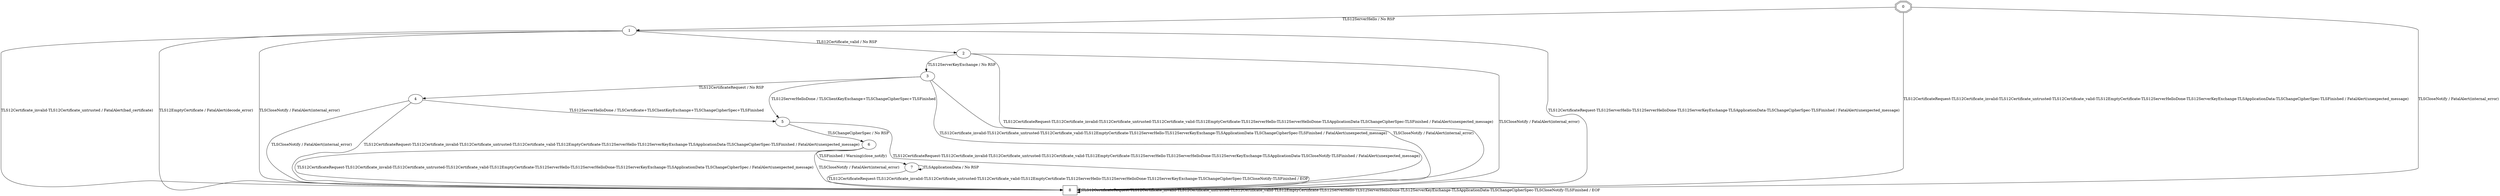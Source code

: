 digraph {
"0" [shape=doubleoctagon label=0];
"1" [shape=ellipse label=1];
"2" [shape=ellipse label=2];
"3" [shape=ellipse label=3];
"4" [shape=ellipse label=4];
"5" [shape=ellipse label=5];
"6" [shape=ellipse label=6];
"7" [shape=ellipse label=7];
"8" [shape=rectangle label=8];
"0" -> "8" [label="TLS12CertificateRequest-TLS12Certificate_invalid-TLS12Certificate_untrusted-TLS12Certificate_valid-TLS12EmptyCertificate-TLS12ServerHelloDone-TLS12ServerKeyExchange-TLSApplicationData-TLSChangeCipherSpec-TLSFinished / FatalAlert(unexpected_message)"];
"0" -> "1" [label="TLS12ServerHello / No RSP"];
"0" -> "8" [label="TLSCloseNotify / FatalAlert(internal_error)"];
"1" -> "8" [label="TLS12CertificateRequest-TLS12ServerHello-TLS12ServerHelloDone-TLS12ServerKeyExchange-TLSApplicationData-TLSChangeCipherSpec-TLSFinished / FatalAlert(unexpected_message)"];
"1" -> "8" [label="TLS12Certificate_invalid-TLS12Certificate_untrusted / FatalAlert(bad_certificate)"];
"1" -> "2" [label="TLS12Certificate_valid / No RSP"];
"1" -> "8" [label="TLS12EmptyCertificate / FatalAlert(decode_error)"];
"1" -> "8" [label="TLSCloseNotify / FatalAlert(internal_error)"];
"2" -> "8" [label="TLS12CertificateRequest-TLS12Certificate_invalid-TLS12Certificate_untrusted-TLS12Certificate_valid-TLS12EmptyCertificate-TLS12ServerHello-TLS12ServerHelloDone-TLSApplicationData-TLSChangeCipherSpec-TLSFinished / FatalAlert(unexpected_message)"];
"2" -> "3" [label="TLS12ServerKeyExchange / No RSP"];
"2" -> "8" [label="TLSCloseNotify / FatalAlert(internal_error)"];
"3" -> "4" [label="TLS12CertificateRequest / No RSP"];
"3" -> "8" [label="TLS12Certificate_invalid-TLS12Certificate_untrusted-TLS12Certificate_valid-TLS12EmptyCertificate-TLS12ServerHello-TLS12ServerKeyExchange-TLSApplicationData-TLSChangeCipherSpec-TLSFinished / FatalAlert(unexpected_message)"];
"3" -> "5" [label="TLS12ServerHelloDone / TLSClientKeyExchange+TLSChangeCipherSpec+TLSFinished"];
"3" -> "8" [label="TLSCloseNotify / FatalAlert(internal_error)"];
"4" -> "8" [label="TLS12CertificateRequest-TLS12Certificate_invalid-TLS12Certificate_untrusted-TLS12Certificate_valid-TLS12EmptyCertificate-TLS12ServerHello-TLS12ServerKeyExchange-TLSApplicationData-TLSChangeCipherSpec-TLSFinished / FatalAlert(unexpected_message)"];
"4" -> "5" [label="TLS12ServerHelloDone / TLSCertificate+TLSClientKeyExchange+TLSChangeCipherSpec+TLSFinished"];
"4" -> "8" [label="TLSCloseNotify / FatalAlert(internal_error)"];
"5" -> "8" [label="TLS12CertificateRequest-TLS12Certificate_invalid-TLS12Certificate_untrusted-TLS12Certificate_valid-TLS12EmptyCertificate-TLS12ServerHello-TLS12ServerHelloDone-TLS12ServerKeyExchange-TLSApplicationData-TLSCloseNotify-TLSFinished / FatalAlert(unexpected_message)"];
"5" -> "6" [label="TLSChangeCipherSpec / No RSP"];
"6" -> "8" [label="TLS12CertificateRequest-TLS12Certificate_invalid-TLS12Certificate_untrusted-TLS12Certificate_valid-TLS12EmptyCertificate-TLS12ServerHello-TLS12ServerHelloDone-TLS12ServerKeyExchange-TLSApplicationData-TLSChangeCipherSpec / FatalAlert(unexpected_message)"];
"6" -> "8" [label="TLSCloseNotify / FatalAlert(internal_error)"];
"6" -> "7" [label="TLSFinished / Warning(close_notify)"];
"7" -> "8" [label="TLS12CertificateRequest-TLS12Certificate_invalid-TLS12Certificate_untrusted-TLS12Certificate_valid-TLS12EmptyCertificate-TLS12ServerHello-TLS12ServerHelloDone-TLS12ServerKeyExchange-TLSChangeCipherSpec-TLSCloseNotify-TLSFinished / EOF"];
"7" -> "7" [label="TLSApplicationData / No RSP"];
"8" -> "8" [label="TLS12CertificateRequest-TLS12Certificate_invalid-TLS12Certificate_untrusted-TLS12Certificate_valid-TLS12EmptyCertificate-TLS12ServerHello-TLS12ServerHelloDone-TLS12ServerKeyExchange-TLSApplicationData-TLSChangeCipherSpec-TLSCloseNotify-TLSFinished / EOF"];
}
